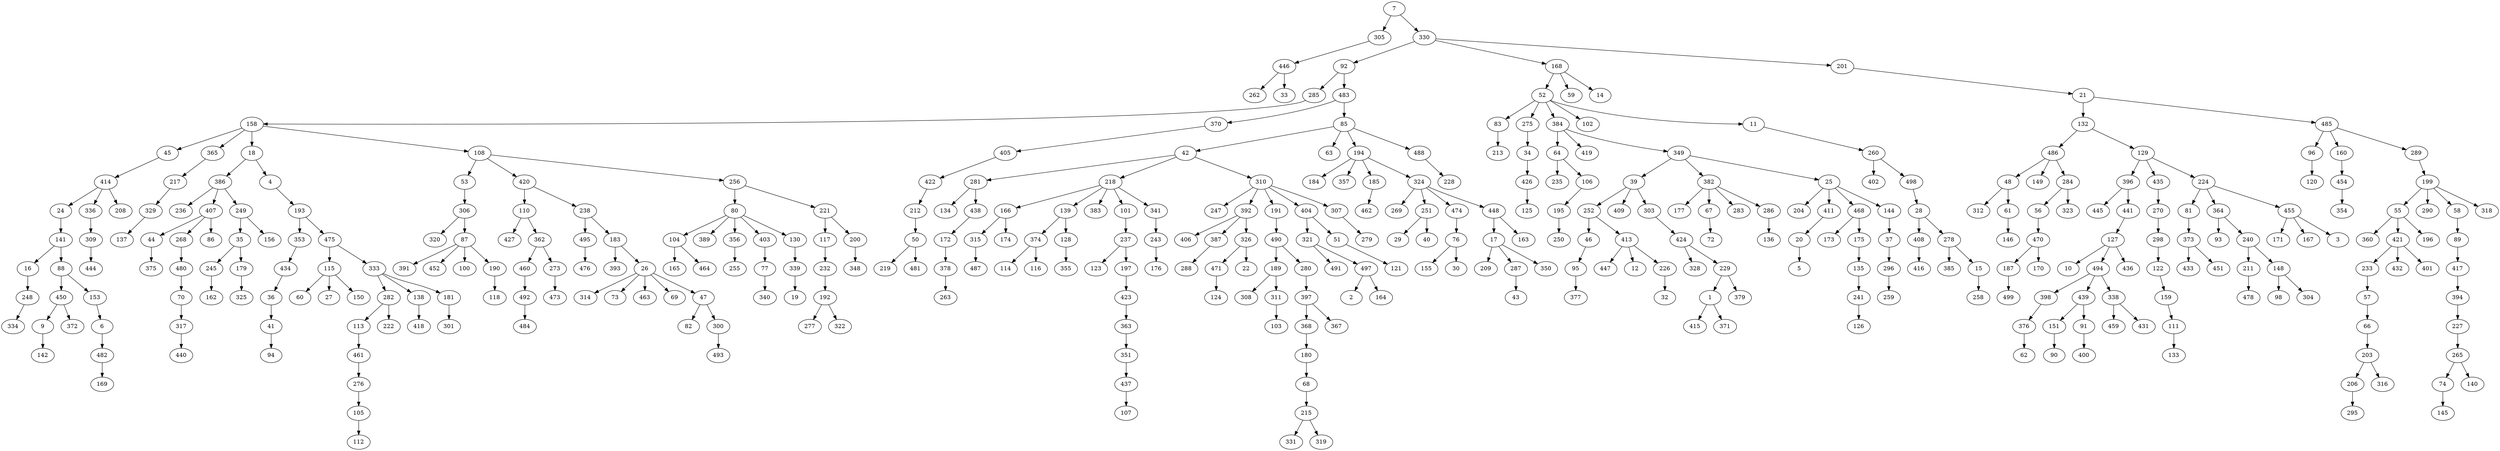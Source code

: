 digraph grafoErdosRenyi_n_500_m_500_BFS_7 {
7;
305;
330;
446;
92;
168;
201;
262;
33;
285;
483;
52;
59;
14;
21;
158;
370;
85;
83;
275;
384;
102;
11;
132;
485;
45;
365;
18;
108;
405;
42;
63;
194;
488;
213;
34;
64;
419;
349;
260;
486;
129;
96;
160;
289;
414;
217;
386;
4;
53;
420;
256;
422;
281;
218;
310;
184;
357;
185;
324;
228;
426;
235;
106;
39;
382;
25;
402;
498;
48;
149;
284;
396;
435;
224;
120;
454;
199;
24;
336;
208;
329;
236;
407;
249;
193;
306;
110;
238;
80;
221;
212;
134;
438;
166;
139;
383;
101;
341;
247;
392;
191;
404;
307;
462;
269;
251;
474;
448;
125;
195;
252;
409;
303;
177;
67;
283;
286;
204;
411;
468;
144;
28;
312;
61;
56;
323;
445;
441;
270;
81;
364;
455;
354;
55;
290;
58;
318;
141;
309;
137;
44;
268;
86;
35;
156;
353;
475;
320;
87;
427;
362;
495;
183;
104;
389;
356;
403;
130;
117;
200;
50;
172;
315;
174;
374;
128;
237;
243;
406;
387;
326;
490;
321;
51;
279;
29;
40;
76;
17;
163;
250;
46;
413;
424;
72;
136;
20;
173;
175;
37;
408;
278;
146;
470;
127;
298;
373;
93;
240;
171;
167;
3;
360;
421;
196;
89;
16;
88;
444;
375;
480;
245;
179;
434;
115;
333;
391;
452;
100;
190;
460;
273;
476;
393;
26;
165;
464;
255;
77;
339;
232;
348;
219;
481;
378;
487;
114;
116;
355;
123;
197;
176;
288;
471;
22;
189;
280;
491;
497;
121;
155;
30;
209;
287;
350;
95;
447;
12;
226;
328;
229;
5;
135;
296;
416;
385;
15;
187;
170;
10;
494;
436;
122;
433;
451;
211;
148;
233;
432;
401;
417;
248;
450;
153;
70;
162;
325;
36;
60;
27;
150;
282;
138;
181;
118;
492;
473;
314;
73;
463;
69;
47;
340;
19;
192;
263;
423;
124;
308;
311;
397;
2;
164;
43;
377;
32;
1;
379;
241;
259;
258;
499;
398;
439;
338;
159;
478;
98;
304;
57;
394;
334;
9;
372;
6;
317;
41;
113;
222;
418;
301;
484;
82;
300;
277;
322;
363;
103;
368;
367;
415;
371;
126;
376;
151;
91;
459;
431;
111;
66;
227;
142;
482;
440;
94;
461;
493;
351;
180;
62;
90;
400;
133;
203;
265;
169;
276;
437;
68;
206;
316;
74;
140;
105;
107;
215;
295;
145;
112;
331;
319;
7 -> 305;
7 -> 330;
305 -> 446;
330 -> 92;
330 -> 168;
330 -> 201;
446 -> 262;
446 -> 33;
92 -> 285;
92 -> 483;
168 -> 52;
168 -> 59;
168 -> 14;
201 -> 21;
285 -> 158;
483 -> 370;
483 -> 85;
52 -> 83;
52 -> 275;
52 -> 384;
52 -> 102;
52 -> 11;
21 -> 132;
21 -> 485;
158 -> 45;
158 -> 365;
158 -> 18;
158 -> 108;
370 -> 405;
85 -> 42;
85 -> 63;
85 -> 194;
85 -> 488;
83 -> 213;
275 -> 34;
384 -> 64;
384 -> 419;
384 -> 349;
11 -> 260;
132 -> 486;
132 -> 129;
485 -> 96;
485 -> 160;
485 -> 289;
45 -> 414;
365 -> 217;
18 -> 386;
18 -> 4;
108 -> 53;
108 -> 420;
108 -> 256;
405 -> 422;
42 -> 281;
42 -> 218;
42 -> 310;
194 -> 184;
194 -> 357;
194 -> 185;
194 -> 324;
488 -> 228;
34 -> 426;
64 -> 235;
64 -> 106;
349 -> 39;
349 -> 382;
349 -> 25;
260 -> 402;
260 -> 498;
486 -> 48;
486 -> 149;
486 -> 284;
129 -> 396;
129 -> 435;
129 -> 224;
96 -> 120;
160 -> 454;
289 -> 199;
414 -> 24;
414 -> 336;
414 -> 208;
217 -> 329;
386 -> 236;
386 -> 407;
386 -> 249;
4 -> 193;
53 -> 306;
420 -> 110;
420 -> 238;
256 -> 80;
256 -> 221;
422 -> 212;
281 -> 134;
281 -> 438;
218 -> 166;
218 -> 139;
218 -> 383;
218 -> 101;
218 -> 341;
310 -> 247;
310 -> 392;
310 -> 191;
310 -> 404;
310 -> 307;
185 -> 462;
324 -> 269;
324 -> 251;
324 -> 474;
324 -> 448;
426 -> 125;
106 -> 195;
39 -> 252;
39 -> 409;
39 -> 303;
382 -> 177;
382 -> 67;
382 -> 283;
382 -> 286;
25 -> 204;
25 -> 411;
25 -> 468;
25 -> 144;
498 -> 28;
48 -> 312;
48 -> 61;
284 -> 56;
284 -> 323;
396 -> 445;
396 -> 441;
435 -> 270;
224 -> 81;
224 -> 364;
224 -> 455;
454 -> 354;
199 -> 55;
199 -> 290;
199 -> 58;
199 -> 318;
24 -> 141;
336 -> 309;
329 -> 137;
407 -> 44;
407 -> 268;
407 -> 86;
249 -> 35;
249 -> 156;
193 -> 353;
193 -> 475;
306 -> 320;
306 -> 87;
110 -> 427;
110 -> 362;
238 -> 495;
238 -> 183;
80 -> 104;
80 -> 389;
80 -> 356;
80 -> 403;
80 -> 130;
221 -> 117;
221 -> 200;
212 -> 50;
438 -> 172;
166 -> 315;
166 -> 174;
139 -> 374;
139 -> 128;
101 -> 237;
341 -> 243;
392 -> 406;
392 -> 387;
392 -> 326;
191 -> 490;
404 -> 321;
404 -> 51;
307 -> 279;
251 -> 29;
251 -> 40;
474 -> 76;
448 -> 17;
448 -> 163;
195 -> 250;
252 -> 46;
252 -> 413;
303 -> 424;
67 -> 72;
286 -> 136;
411 -> 20;
468 -> 173;
468 -> 175;
144 -> 37;
28 -> 408;
28 -> 278;
61 -> 146;
56 -> 470;
441 -> 127;
270 -> 298;
81 -> 373;
364 -> 93;
364 -> 240;
455 -> 171;
455 -> 167;
455 -> 3;
55 -> 360;
55 -> 421;
55 -> 196;
58 -> 89;
141 -> 16;
141 -> 88;
309 -> 444;
44 -> 375;
268 -> 480;
35 -> 245;
35 -> 179;
353 -> 434;
475 -> 115;
475 -> 333;
87 -> 391;
87 -> 452;
87 -> 100;
87 -> 190;
362 -> 460;
362 -> 273;
495 -> 476;
183 -> 393;
183 -> 26;
104 -> 165;
104 -> 464;
356 -> 255;
403 -> 77;
130 -> 339;
117 -> 232;
200 -> 348;
50 -> 219;
50 -> 481;
172 -> 378;
315 -> 487;
374 -> 114;
374 -> 116;
128 -> 355;
237 -> 123;
237 -> 197;
243 -> 176;
387 -> 288;
326 -> 471;
326 -> 22;
490 -> 189;
490 -> 280;
321 -> 491;
321 -> 497;
51 -> 121;
76 -> 155;
76 -> 30;
17 -> 209;
17 -> 287;
17 -> 350;
46 -> 95;
413 -> 447;
413 -> 12;
413 -> 226;
424 -> 328;
424 -> 229;
20 -> 5;
175 -> 135;
37 -> 296;
408 -> 416;
278 -> 385;
278 -> 15;
470 -> 187;
470 -> 170;
127 -> 10;
127 -> 494;
127 -> 436;
298 -> 122;
373 -> 433;
373 -> 451;
240 -> 211;
240 -> 148;
421 -> 233;
421 -> 432;
421 -> 401;
89 -> 417;
16 -> 248;
88 -> 450;
88 -> 153;
480 -> 70;
245 -> 162;
179 -> 325;
434 -> 36;
115 -> 60;
115 -> 27;
115 -> 150;
333 -> 282;
333 -> 138;
333 -> 181;
190 -> 118;
460 -> 492;
273 -> 473;
26 -> 314;
26 -> 73;
26 -> 463;
26 -> 69;
26 -> 47;
77 -> 340;
339 -> 19;
232 -> 192;
378 -> 263;
197 -> 423;
471 -> 124;
189 -> 308;
189 -> 311;
280 -> 397;
497 -> 2;
497 -> 164;
287 -> 43;
95 -> 377;
226 -> 32;
229 -> 1;
229 -> 379;
135 -> 241;
296 -> 259;
15 -> 258;
187 -> 499;
494 -> 398;
494 -> 439;
494 -> 338;
122 -> 159;
211 -> 478;
148 -> 98;
148 -> 304;
233 -> 57;
417 -> 394;
248 -> 334;
450 -> 9;
450 -> 372;
153 -> 6;
70 -> 317;
36 -> 41;
282 -> 113;
282 -> 222;
138 -> 418;
181 -> 301;
492 -> 484;
47 -> 82;
47 -> 300;
192 -> 277;
192 -> 322;
423 -> 363;
311 -> 103;
397 -> 368;
397 -> 367;
1 -> 415;
1 -> 371;
241 -> 126;
398 -> 376;
439 -> 151;
439 -> 91;
338 -> 459;
338 -> 431;
159 -> 111;
57 -> 66;
394 -> 227;
9 -> 142;
6 -> 482;
317 -> 440;
41 -> 94;
113 -> 461;
300 -> 493;
363 -> 351;
368 -> 180;
376 -> 62;
151 -> 90;
91 -> 400;
111 -> 133;
66 -> 203;
227 -> 265;
482 -> 169;
461 -> 276;
351 -> 437;
180 -> 68;
203 -> 206;
203 -> 316;
265 -> 74;
265 -> 140;
276 -> 105;
437 -> 107;
68 -> 215;
206 -> 295;
74 -> 145;
105 -> 112;
215 -> 331;
215 -> 319;
}